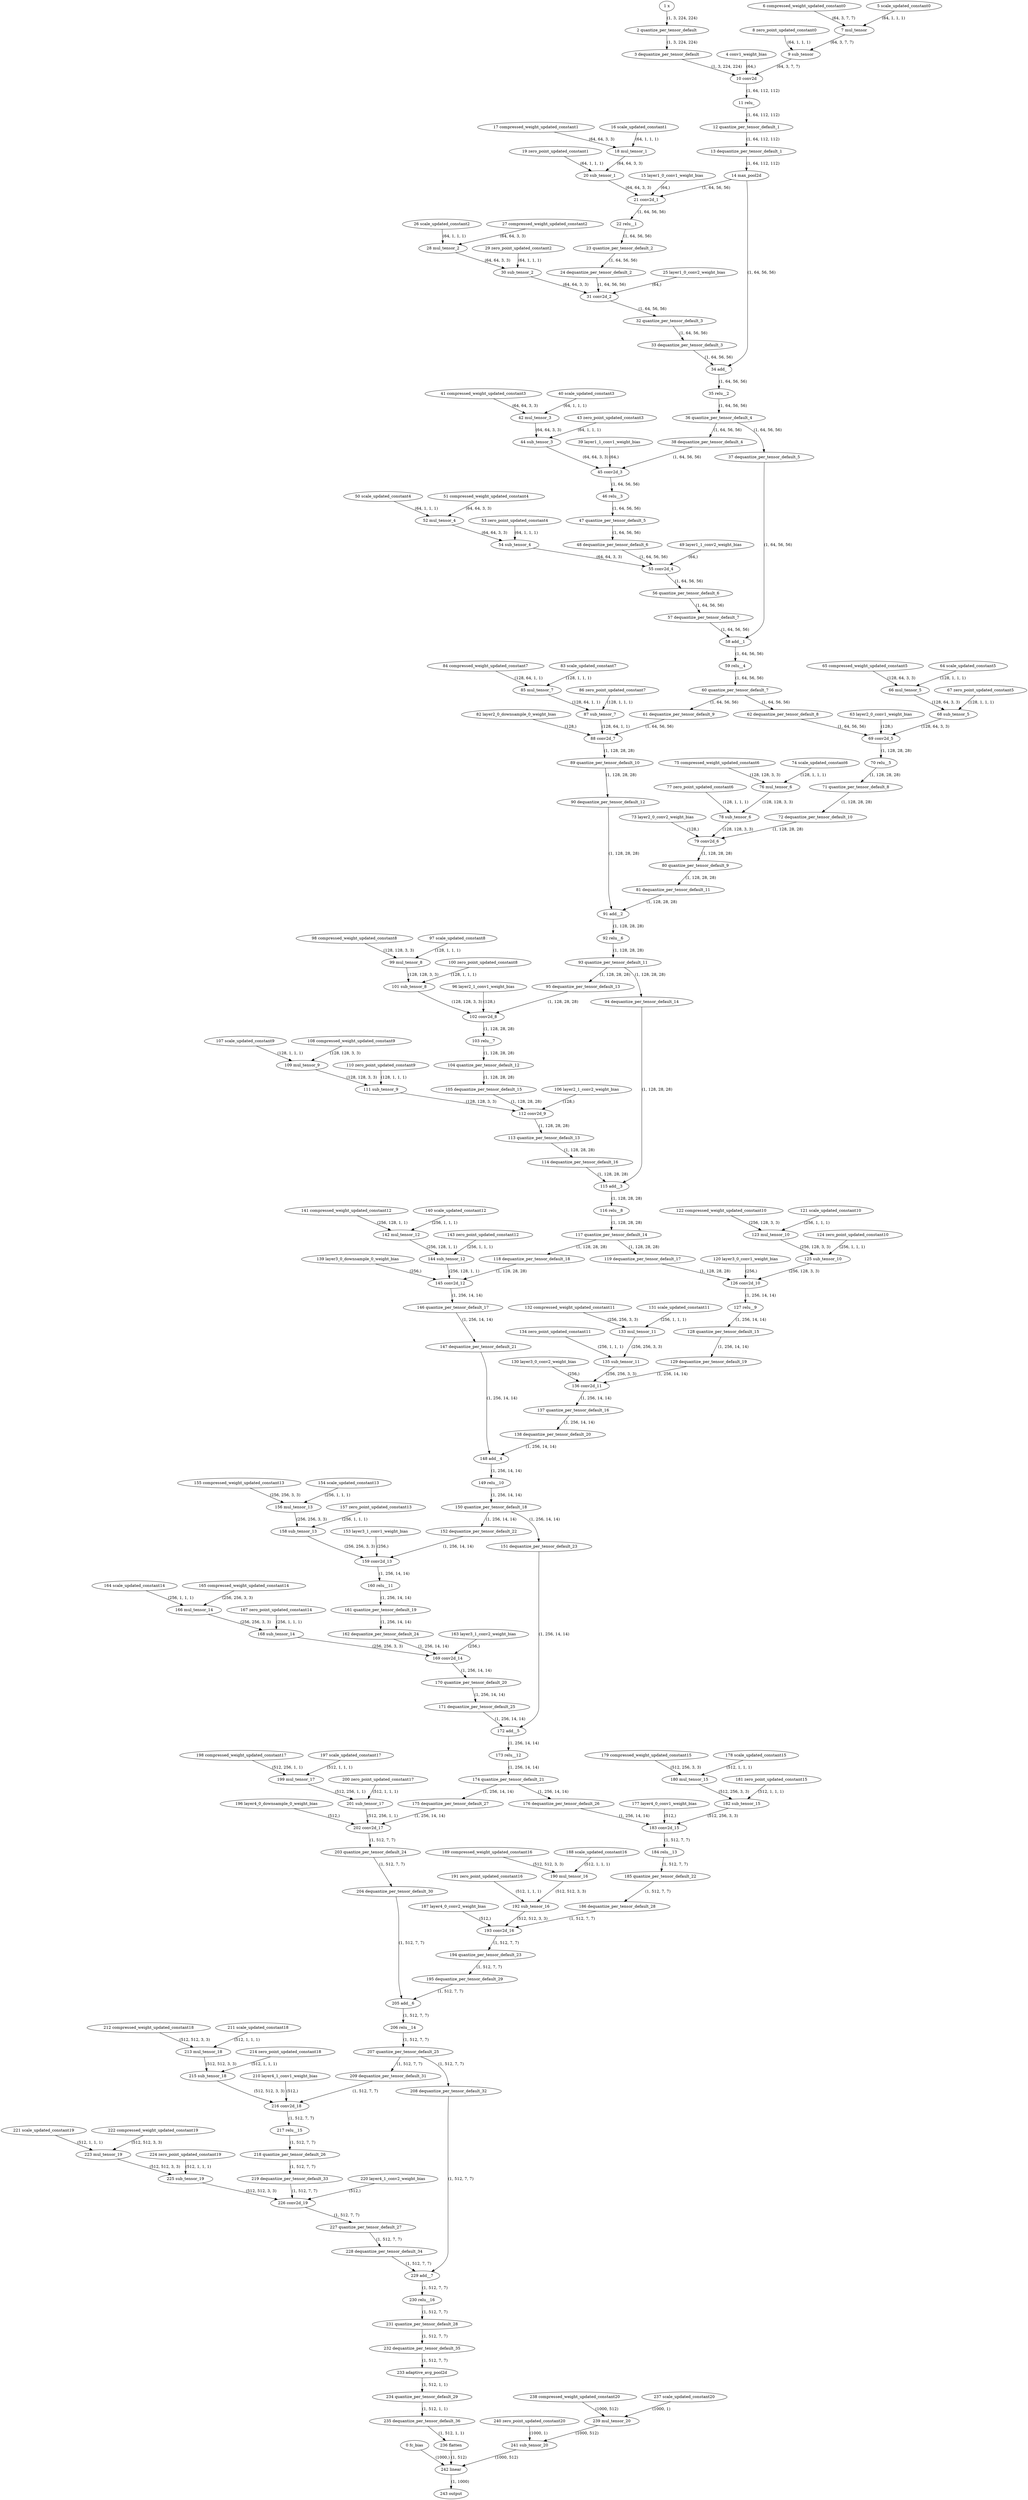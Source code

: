 strict digraph  {
"0 fc_bias" [id=0, type=get_attr];
"1 x" [id=1, type=input];
"2 quantize_per_tensor_default" [id=2, type=quantize_per_tensor];
"3 dequantize_per_tensor_default" [id=3, type=dequantize_per_tensor];
"4 conv1_weight_bias" [id=4, type=get_attr];
"5 scale_updated_constant0" [id=5, type=get_attr];
"6 compressed_weight_updated_constant0" [id=6, type=get_attr];
"7 mul_tensor" [id=7, type=mul];
"8 zero_point_updated_constant0" [id=8, type=get_attr];
"9 sub_tensor" [id=9, type=sub];
"10 conv2d" [id=10, type=conv2d];
"11 relu_" [id=11, type=relu_];
"12 quantize_per_tensor_default_1" [id=12, type=quantize_per_tensor];
"13 dequantize_per_tensor_default_1" [id=13, type=dequantize_per_tensor];
"14 max_pool2d" [id=14, type=max_pool2d];
"15 layer1_0_conv1_weight_bias" [id=15, type=get_attr];
"16 scale_updated_constant1" [id=16, type=get_attr];
"17 compressed_weight_updated_constant1" [id=17, type=get_attr];
"18 mul_tensor_1" [id=18, type=mul];
"19 zero_point_updated_constant1" [id=19, type=get_attr];
"20 sub_tensor_1" [id=20, type=sub];
"21 conv2d_1" [id=21, type=conv2d];
"22 relu__1" [id=22, type=relu_];
"23 quantize_per_tensor_default_2" [id=23, type=quantize_per_tensor];
"24 dequantize_per_tensor_default_2" [id=24, type=dequantize_per_tensor];
"25 layer1_0_conv2_weight_bias" [id=25, type=get_attr];
"26 scale_updated_constant2" [id=26, type=get_attr];
"27 compressed_weight_updated_constant2" [id=27, type=get_attr];
"28 mul_tensor_2" [id=28, type=mul];
"29 zero_point_updated_constant2" [id=29, type=get_attr];
"30 sub_tensor_2" [id=30, type=sub];
"31 conv2d_2" [id=31, type=conv2d];
"32 quantize_per_tensor_default_3" [id=32, type=quantize_per_tensor];
"33 dequantize_per_tensor_default_3" [id=33, type=dequantize_per_tensor];
"34 add_" [id=34, type=add_];
"35 relu__2" [id=35, type=relu_];
"36 quantize_per_tensor_default_4" [id=36, type=quantize_per_tensor];
"37 dequantize_per_tensor_default_5" [id=37, type=dequantize_per_tensor];
"38 dequantize_per_tensor_default_4" [id=38, type=dequantize_per_tensor];
"39 layer1_1_conv1_weight_bias" [id=39, type=get_attr];
"40 scale_updated_constant3" [id=40, type=get_attr];
"41 compressed_weight_updated_constant3" [id=41, type=get_attr];
"42 mul_tensor_3" [id=42, type=mul];
"43 zero_point_updated_constant3" [id=43, type=get_attr];
"44 sub_tensor_3" [id=44, type=sub];
"45 conv2d_3" [id=45, type=conv2d];
"46 relu__3" [id=46, type=relu_];
"47 quantize_per_tensor_default_5" [id=47, type=quantize_per_tensor];
"48 dequantize_per_tensor_default_6" [id=48, type=dequantize_per_tensor];
"49 layer1_1_conv2_weight_bias" [id=49, type=get_attr];
"50 scale_updated_constant4" [id=50, type=get_attr];
"51 compressed_weight_updated_constant4" [id=51, type=get_attr];
"52 mul_tensor_4" [id=52, type=mul];
"53 zero_point_updated_constant4" [id=53, type=get_attr];
"54 sub_tensor_4" [id=54, type=sub];
"55 conv2d_4" [id=55, type=conv2d];
"56 quantize_per_tensor_default_6" [id=56, type=quantize_per_tensor];
"57 dequantize_per_tensor_default_7" [id=57, type=dequantize_per_tensor];
"58 add__1" [id=58, type=add_];
"59 relu__4" [id=59, type=relu_];
"60 quantize_per_tensor_default_7" [id=60, type=quantize_per_tensor];
"61 dequantize_per_tensor_default_9" [id=61, type=dequantize_per_tensor];
"62 dequantize_per_tensor_default_8" [id=62, type=dequantize_per_tensor];
"63 layer2_0_conv1_weight_bias" [id=63, type=get_attr];
"64 scale_updated_constant5" [id=64, type=get_attr];
"65 compressed_weight_updated_constant5" [id=65, type=get_attr];
"66 mul_tensor_5" [id=66, type=mul];
"67 zero_point_updated_constant5" [id=67, type=get_attr];
"68 sub_tensor_5" [id=68, type=sub];
"69 conv2d_5" [id=69, type=conv2d];
"70 relu__5" [id=70, type=relu_];
"71 quantize_per_tensor_default_8" [id=71, type=quantize_per_tensor];
"72 dequantize_per_tensor_default_10" [id=72, type=dequantize_per_tensor];
"73 layer2_0_conv2_weight_bias" [id=73, type=get_attr];
"74 scale_updated_constant6" [id=74, type=get_attr];
"75 compressed_weight_updated_constant6" [id=75, type=get_attr];
"76 mul_tensor_6" [id=76, type=mul];
"77 zero_point_updated_constant6" [id=77, type=get_attr];
"78 sub_tensor_6" [id=78, type=sub];
"79 conv2d_6" [id=79, type=conv2d];
"80 quantize_per_tensor_default_9" [id=80, type=quantize_per_tensor];
"81 dequantize_per_tensor_default_11" [id=81, type=dequantize_per_tensor];
"82 layer2_0_downsample_0_weight_bias" [id=82, type=get_attr];
"83 scale_updated_constant7" [id=83, type=get_attr];
"84 compressed_weight_updated_constant7" [id=84, type=get_attr];
"85 mul_tensor_7" [id=85, type=mul];
"86 zero_point_updated_constant7" [id=86, type=get_attr];
"87 sub_tensor_7" [id=87, type=sub];
"88 conv2d_7" [id=88, type=conv2d];
"89 quantize_per_tensor_default_10" [id=89, type=quantize_per_tensor];
"90 dequantize_per_tensor_default_12" [id=90, type=dequantize_per_tensor];
"91 add__2" [id=91, type=add_];
"92 relu__6" [id=92, type=relu_];
"93 quantize_per_tensor_default_11" [id=93, type=quantize_per_tensor];
"94 dequantize_per_tensor_default_14" [id=94, type=dequantize_per_tensor];
"95 dequantize_per_tensor_default_13" [id=95, type=dequantize_per_tensor];
"96 layer2_1_conv1_weight_bias" [id=96, type=get_attr];
"97 scale_updated_constant8" [id=97, type=get_attr];
"98 compressed_weight_updated_constant8" [id=98, type=get_attr];
"99 mul_tensor_8" [id=99, type=mul];
"100 zero_point_updated_constant8" [id=100, type=get_attr];
"101 sub_tensor_8" [id=101, type=sub];
"102 conv2d_8" [id=102, type=conv2d];
"103 relu__7" [id=103, type=relu_];
"104 quantize_per_tensor_default_12" [id=104, type=quantize_per_tensor];
"105 dequantize_per_tensor_default_15" [id=105, type=dequantize_per_tensor];
"106 layer2_1_conv2_weight_bias" [id=106, type=get_attr];
"107 scale_updated_constant9" [id=107, type=get_attr];
"108 compressed_weight_updated_constant9" [id=108, type=get_attr];
"109 mul_tensor_9" [id=109, type=mul];
"110 zero_point_updated_constant9" [id=110, type=get_attr];
"111 sub_tensor_9" [id=111, type=sub];
"112 conv2d_9" [id=112, type=conv2d];
"113 quantize_per_tensor_default_13" [id=113, type=quantize_per_tensor];
"114 dequantize_per_tensor_default_16" [id=114, type=dequantize_per_tensor];
"115 add__3" [id=115, type=add_];
"116 relu__8" [id=116, type=relu_];
"117 quantize_per_tensor_default_14" [id=117, type=quantize_per_tensor];
"118 dequantize_per_tensor_default_18" [id=118, type=dequantize_per_tensor];
"119 dequantize_per_tensor_default_17" [id=119, type=dequantize_per_tensor];
"120 layer3_0_conv1_weight_bias" [id=120, type=get_attr];
"121 scale_updated_constant10" [id=121, type=get_attr];
"122 compressed_weight_updated_constant10" [id=122, type=get_attr];
"123 mul_tensor_10" [id=123, type=mul];
"124 zero_point_updated_constant10" [id=124, type=get_attr];
"125 sub_tensor_10" [id=125, type=sub];
"126 conv2d_10" [id=126, type=conv2d];
"127 relu__9" [id=127, type=relu_];
"128 quantize_per_tensor_default_15" [id=128, type=quantize_per_tensor];
"129 dequantize_per_tensor_default_19" [id=129, type=dequantize_per_tensor];
"130 layer3_0_conv2_weight_bias" [id=130, type=get_attr];
"131 scale_updated_constant11" [id=131, type=get_attr];
"132 compressed_weight_updated_constant11" [id=132, type=get_attr];
"133 mul_tensor_11" [id=133, type=mul];
"134 zero_point_updated_constant11" [id=134, type=get_attr];
"135 sub_tensor_11" [id=135, type=sub];
"136 conv2d_11" [id=136, type=conv2d];
"137 quantize_per_tensor_default_16" [id=137, type=quantize_per_tensor];
"138 dequantize_per_tensor_default_20" [id=138, type=dequantize_per_tensor];
"139 layer3_0_downsample_0_weight_bias" [id=139, type=get_attr];
"140 scale_updated_constant12" [id=140, type=get_attr];
"141 compressed_weight_updated_constant12" [id=141, type=get_attr];
"142 mul_tensor_12" [id=142, type=mul];
"143 zero_point_updated_constant12" [id=143, type=get_attr];
"144 sub_tensor_12" [id=144, type=sub];
"145 conv2d_12" [id=145, type=conv2d];
"146 quantize_per_tensor_default_17" [id=146, type=quantize_per_tensor];
"147 dequantize_per_tensor_default_21" [id=147, type=dequantize_per_tensor];
"148 add__4" [id=148, type=add_];
"149 relu__10" [id=149, type=relu_];
"150 quantize_per_tensor_default_18" [id=150, type=quantize_per_tensor];
"151 dequantize_per_tensor_default_23" [id=151, type=dequantize_per_tensor];
"152 dequantize_per_tensor_default_22" [id=152, type=dequantize_per_tensor];
"153 layer3_1_conv1_weight_bias" [id=153, type=get_attr];
"154 scale_updated_constant13" [id=154, type=get_attr];
"155 compressed_weight_updated_constant13" [id=155, type=get_attr];
"156 mul_tensor_13" [id=156, type=mul];
"157 zero_point_updated_constant13" [id=157, type=get_attr];
"158 sub_tensor_13" [id=158, type=sub];
"159 conv2d_13" [id=159, type=conv2d];
"160 relu__11" [id=160, type=relu_];
"161 quantize_per_tensor_default_19" [id=161, type=quantize_per_tensor];
"162 dequantize_per_tensor_default_24" [id=162, type=dequantize_per_tensor];
"163 layer3_1_conv2_weight_bias" [id=163, type=get_attr];
"164 scale_updated_constant14" [id=164, type=get_attr];
"165 compressed_weight_updated_constant14" [id=165, type=get_attr];
"166 mul_tensor_14" [id=166, type=mul];
"167 zero_point_updated_constant14" [id=167, type=get_attr];
"168 sub_tensor_14" [id=168, type=sub];
"169 conv2d_14" [id=169, type=conv2d];
"170 quantize_per_tensor_default_20" [id=170, type=quantize_per_tensor];
"171 dequantize_per_tensor_default_25" [id=171, type=dequantize_per_tensor];
"172 add__5" [id=172, type=add_];
"173 relu__12" [id=173, type=relu_];
"174 quantize_per_tensor_default_21" [id=174, type=quantize_per_tensor];
"175 dequantize_per_tensor_default_27" [id=175, type=dequantize_per_tensor];
"176 dequantize_per_tensor_default_26" [id=176, type=dequantize_per_tensor];
"177 layer4_0_conv1_weight_bias" [id=177, type=get_attr];
"178 scale_updated_constant15" [id=178, type=get_attr];
"179 compressed_weight_updated_constant15" [id=179, type=get_attr];
"180 mul_tensor_15" [id=180, type=mul];
"181 zero_point_updated_constant15" [id=181, type=get_attr];
"182 sub_tensor_15" [id=182, type=sub];
"183 conv2d_15" [id=183, type=conv2d];
"184 relu__13" [id=184, type=relu_];
"185 quantize_per_tensor_default_22" [id=185, type=quantize_per_tensor];
"186 dequantize_per_tensor_default_28" [id=186, type=dequantize_per_tensor];
"187 layer4_0_conv2_weight_bias" [id=187, type=get_attr];
"188 scale_updated_constant16" [id=188, type=get_attr];
"189 compressed_weight_updated_constant16" [id=189, type=get_attr];
"190 mul_tensor_16" [id=190, type=mul];
"191 zero_point_updated_constant16" [id=191, type=get_attr];
"192 sub_tensor_16" [id=192, type=sub];
"193 conv2d_16" [id=193, type=conv2d];
"194 quantize_per_tensor_default_23" [id=194, type=quantize_per_tensor];
"195 dequantize_per_tensor_default_29" [id=195, type=dequantize_per_tensor];
"196 layer4_0_downsample_0_weight_bias" [id=196, type=get_attr];
"197 scale_updated_constant17" [id=197, type=get_attr];
"198 compressed_weight_updated_constant17" [id=198, type=get_attr];
"199 mul_tensor_17" [id=199, type=mul];
"200 zero_point_updated_constant17" [id=200, type=get_attr];
"201 sub_tensor_17" [id=201, type=sub];
"202 conv2d_17" [id=202, type=conv2d];
"203 quantize_per_tensor_default_24" [id=203, type=quantize_per_tensor];
"204 dequantize_per_tensor_default_30" [id=204, type=dequantize_per_tensor];
"205 add__6" [id=205, type=add_];
"206 relu__14" [id=206, type=relu_];
"207 quantize_per_tensor_default_25" [id=207, type=quantize_per_tensor];
"208 dequantize_per_tensor_default_32" [id=208, type=dequantize_per_tensor];
"209 dequantize_per_tensor_default_31" [id=209, type=dequantize_per_tensor];
"210 layer4_1_conv1_weight_bias" [id=210, type=get_attr];
"211 scale_updated_constant18" [id=211, type=get_attr];
"212 compressed_weight_updated_constant18" [id=212, type=get_attr];
"213 mul_tensor_18" [id=213, type=mul];
"214 zero_point_updated_constant18" [id=214, type=get_attr];
"215 sub_tensor_18" [id=215, type=sub];
"216 conv2d_18" [id=216, type=conv2d];
"217 relu__15" [id=217, type=relu_];
"218 quantize_per_tensor_default_26" [id=218, type=quantize_per_tensor];
"219 dequantize_per_tensor_default_33" [id=219, type=dequantize_per_tensor];
"220 layer4_1_conv2_weight_bias" [id=220, type=get_attr];
"221 scale_updated_constant19" [id=221, type=get_attr];
"222 compressed_weight_updated_constant19" [id=222, type=get_attr];
"223 mul_tensor_19" [id=223, type=mul];
"224 zero_point_updated_constant19" [id=224, type=get_attr];
"225 sub_tensor_19" [id=225, type=sub];
"226 conv2d_19" [id=226, type=conv2d];
"227 quantize_per_tensor_default_27" [id=227, type=quantize_per_tensor];
"228 dequantize_per_tensor_default_34" [id=228, type=dequantize_per_tensor];
"229 add__7" [id=229, type=add_];
"230 relu__16" [id=230, type=relu_];
"231 quantize_per_tensor_default_28" [id=231, type=quantize_per_tensor];
"232 dequantize_per_tensor_default_35" [id=232, type=dequantize_per_tensor];
"233 adaptive_avg_pool2d" [id=233, type=adaptive_avg_pool2d];
"234 quantize_per_tensor_default_29" [id=234, type=quantize_per_tensor];
"235 dequantize_per_tensor_default_36" [id=235, type=dequantize_per_tensor];
"236 flatten" [id=236, type=flatten];
"237 scale_updated_constant20" [id=237, type=get_attr];
"238 compressed_weight_updated_constant20" [id=238, type=get_attr];
"239 mul_tensor_20" [id=239, type=mul];
"240 zero_point_updated_constant20" [id=240, type=get_attr];
"241 sub_tensor_20" [id=241, type=sub];
"242 linear" [id=242, type=linear];
"243 output" [id=243, type=output];
"0 fc_bias" -> "242 linear"  [label="(1000,)", style=solid];
"1 x" -> "2 quantize_per_tensor_default"  [label="(1, 3, 224, 224)", style=solid];
"2 quantize_per_tensor_default" -> "3 dequantize_per_tensor_default"  [label="(1, 3, 224, 224)", style=solid];
"3 dequantize_per_tensor_default" -> "10 conv2d"  [label="(1, 3, 224, 224)", style=solid];
"4 conv1_weight_bias" -> "10 conv2d"  [label="(64,)", style=solid];
"5 scale_updated_constant0" -> "7 mul_tensor"  [label="(64, 1, 1, 1)", style=solid];
"6 compressed_weight_updated_constant0" -> "7 mul_tensor"  [label="(64, 3, 7, 7)", style=solid];
"7 mul_tensor" -> "9 sub_tensor"  [label="(64, 3, 7, 7)", style=solid];
"8 zero_point_updated_constant0" -> "9 sub_tensor"  [label="(64, 1, 1, 1)", style=solid];
"9 sub_tensor" -> "10 conv2d"  [label="(64, 3, 7, 7)", style=solid];
"10 conv2d" -> "11 relu_"  [label="(1, 64, 112, 112)", style=solid];
"11 relu_" -> "12 quantize_per_tensor_default_1"  [label="(1, 64, 112, 112)", style=solid];
"12 quantize_per_tensor_default_1" -> "13 dequantize_per_tensor_default_1"  [label="(1, 64, 112, 112)", style=solid];
"13 dequantize_per_tensor_default_1" -> "14 max_pool2d"  [label="(1, 64, 112, 112)", style=solid];
"14 max_pool2d" -> "21 conv2d_1"  [label="(1, 64, 56, 56)", style=solid];
"14 max_pool2d" -> "34 add_"  [label="(1, 64, 56, 56)", style=solid];
"15 layer1_0_conv1_weight_bias" -> "21 conv2d_1"  [label="(64,)", style=solid];
"16 scale_updated_constant1" -> "18 mul_tensor_1"  [label="(64, 1, 1, 1)", style=solid];
"17 compressed_weight_updated_constant1" -> "18 mul_tensor_1"  [label="(64, 64, 3, 3)", style=solid];
"18 mul_tensor_1" -> "20 sub_tensor_1"  [label="(64, 64, 3, 3)", style=solid];
"19 zero_point_updated_constant1" -> "20 sub_tensor_1"  [label="(64, 1, 1, 1)", style=solid];
"20 sub_tensor_1" -> "21 conv2d_1"  [label="(64, 64, 3, 3)", style=solid];
"21 conv2d_1" -> "22 relu__1"  [label="(1, 64, 56, 56)", style=solid];
"22 relu__1" -> "23 quantize_per_tensor_default_2"  [label="(1, 64, 56, 56)", style=solid];
"23 quantize_per_tensor_default_2" -> "24 dequantize_per_tensor_default_2"  [label="(1, 64, 56, 56)", style=solid];
"24 dequantize_per_tensor_default_2" -> "31 conv2d_2"  [label="(1, 64, 56, 56)", style=solid];
"25 layer1_0_conv2_weight_bias" -> "31 conv2d_2"  [label="(64,)", style=solid];
"26 scale_updated_constant2" -> "28 mul_tensor_2"  [label="(64, 1, 1, 1)", style=solid];
"27 compressed_weight_updated_constant2" -> "28 mul_tensor_2"  [label="(64, 64, 3, 3)", style=solid];
"28 mul_tensor_2" -> "30 sub_tensor_2"  [label="(64, 64, 3, 3)", style=solid];
"29 zero_point_updated_constant2" -> "30 sub_tensor_2"  [label="(64, 1, 1, 1)", style=solid];
"30 sub_tensor_2" -> "31 conv2d_2"  [label="(64, 64, 3, 3)", style=solid];
"31 conv2d_2" -> "32 quantize_per_tensor_default_3"  [label="(1, 64, 56, 56)", style=solid];
"32 quantize_per_tensor_default_3" -> "33 dequantize_per_tensor_default_3"  [label="(1, 64, 56, 56)", style=solid];
"33 dequantize_per_tensor_default_3" -> "34 add_"  [label="(1, 64, 56, 56)", style=solid];
"34 add_" -> "35 relu__2"  [label="(1, 64, 56, 56)", style=solid];
"35 relu__2" -> "36 quantize_per_tensor_default_4"  [label="(1, 64, 56, 56)", style=solid];
"36 quantize_per_tensor_default_4" -> "37 dequantize_per_tensor_default_5"  [label="(1, 64, 56, 56)", style=solid];
"36 quantize_per_tensor_default_4" -> "38 dequantize_per_tensor_default_4"  [label="(1, 64, 56, 56)", style=solid];
"37 dequantize_per_tensor_default_5" -> "58 add__1"  [label="(1, 64, 56, 56)", style=solid];
"38 dequantize_per_tensor_default_4" -> "45 conv2d_3"  [label="(1, 64, 56, 56)", style=solid];
"39 layer1_1_conv1_weight_bias" -> "45 conv2d_3"  [label="(64,)", style=solid];
"40 scale_updated_constant3" -> "42 mul_tensor_3"  [label="(64, 1, 1, 1)", style=solid];
"41 compressed_weight_updated_constant3" -> "42 mul_tensor_3"  [label="(64, 64, 3, 3)", style=solid];
"42 mul_tensor_3" -> "44 sub_tensor_3"  [label="(64, 64, 3, 3)", style=solid];
"43 zero_point_updated_constant3" -> "44 sub_tensor_3"  [label="(64, 1, 1, 1)", style=solid];
"44 sub_tensor_3" -> "45 conv2d_3"  [label="(64, 64, 3, 3)", style=solid];
"45 conv2d_3" -> "46 relu__3"  [label="(1, 64, 56, 56)", style=solid];
"46 relu__3" -> "47 quantize_per_tensor_default_5"  [label="(1, 64, 56, 56)", style=solid];
"47 quantize_per_tensor_default_5" -> "48 dequantize_per_tensor_default_6"  [label="(1, 64, 56, 56)", style=solid];
"48 dequantize_per_tensor_default_6" -> "55 conv2d_4"  [label="(1, 64, 56, 56)", style=solid];
"49 layer1_1_conv2_weight_bias" -> "55 conv2d_4"  [label="(64,)", style=solid];
"50 scale_updated_constant4" -> "52 mul_tensor_4"  [label="(64, 1, 1, 1)", style=solid];
"51 compressed_weight_updated_constant4" -> "52 mul_tensor_4"  [label="(64, 64, 3, 3)", style=solid];
"52 mul_tensor_4" -> "54 sub_tensor_4"  [label="(64, 64, 3, 3)", style=solid];
"53 zero_point_updated_constant4" -> "54 sub_tensor_4"  [label="(64, 1, 1, 1)", style=solid];
"54 sub_tensor_4" -> "55 conv2d_4"  [label="(64, 64, 3, 3)", style=solid];
"55 conv2d_4" -> "56 quantize_per_tensor_default_6"  [label="(1, 64, 56, 56)", style=solid];
"56 quantize_per_tensor_default_6" -> "57 dequantize_per_tensor_default_7"  [label="(1, 64, 56, 56)", style=solid];
"57 dequantize_per_tensor_default_7" -> "58 add__1"  [label="(1, 64, 56, 56)", style=solid];
"58 add__1" -> "59 relu__4"  [label="(1, 64, 56, 56)", style=solid];
"59 relu__4" -> "60 quantize_per_tensor_default_7"  [label="(1, 64, 56, 56)", style=solid];
"60 quantize_per_tensor_default_7" -> "61 dequantize_per_tensor_default_9"  [label="(1, 64, 56, 56)", style=solid];
"60 quantize_per_tensor_default_7" -> "62 dequantize_per_tensor_default_8"  [label="(1, 64, 56, 56)", style=solid];
"61 dequantize_per_tensor_default_9" -> "88 conv2d_7"  [label="(1, 64, 56, 56)", style=solid];
"62 dequantize_per_tensor_default_8" -> "69 conv2d_5"  [label="(1, 64, 56, 56)", style=solid];
"63 layer2_0_conv1_weight_bias" -> "69 conv2d_5"  [label="(128,)", style=solid];
"64 scale_updated_constant5" -> "66 mul_tensor_5"  [label="(128, 1, 1, 1)", style=solid];
"65 compressed_weight_updated_constant5" -> "66 mul_tensor_5"  [label="(128, 64, 3, 3)", style=solid];
"66 mul_tensor_5" -> "68 sub_tensor_5"  [label="(128, 64, 3, 3)", style=solid];
"67 zero_point_updated_constant5" -> "68 sub_tensor_5"  [label="(128, 1, 1, 1)", style=solid];
"68 sub_tensor_5" -> "69 conv2d_5"  [label="(128, 64, 3, 3)", style=solid];
"69 conv2d_5" -> "70 relu__5"  [label="(1, 128, 28, 28)", style=solid];
"70 relu__5" -> "71 quantize_per_tensor_default_8"  [label="(1, 128, 28, 28)", style=solid];
"71 quantize_per_tensor_default_8" -> "72 dequantize_per_tensor_default_10"  [label="(1, 128, 28, 28)", style=solid];
"72 dequantize_per_tensor_default_10" -> "79 conv2d_6"  [label="(1, 128, 28, 28)", style=solid];
"73 layer2_0_conv2_weight_bias" -> "79 conv2d_6"  [label="(128,)", style=solid];
"74 scale_updated_constant6" -> "76 mul_tensor_6"  [label="(128, 1, 1, 1)", style=solid];
"75 compressed_weight_updated_constant6" -> "76 mul_tensor_6"  [label="(128, 128, 3, 3)", style=solid];
"76 mul_tensor_6" -> "78 sub_tensor_6"  [label="(128, 128, 3, 3)", style=solid];
"77 zero_point_updated_constant6" -> "78 sub_tensor_6"  [label="(128, 1, 1, 1)", style=solid];
"78 sub_tensor_6" -> "79 conv2d_6"  [label="(128, 128, 3, 3)", style=solid];
"79 conv2d_6" -> "80 quantize_per_tensor_default_9"  [label="(1, 128, 28, 28)", style=solid];
"80 quantize_per_tensor_default_9" -> "81 dequantize_per_tensor_default_11"  [label="(1, 128, 28, 28)", style=solid];
"81 dequantize_per_tensor_default_11" -> "91 add__2"  [label="(1, 128, 28, 28)", style=solid];
"82 layer2_0_downsample_0_weight_bias" -> "88 conv2d_7"  [label="(128,)", style=solid];
"83 scale_updated_constant7" -> "85 mul_tensor_7"  [label="(128, 1, 1, 1)", style=solid];
"84 compressed_weight_updated_constant7" -> "85 mul_tensor_7"  [label="(128, 64, 1, 1)", style=solid];
"85 mul_tensor_7" -> "87 sub_tensor_7"  [label="(128, 64, 1, 1)", style=solid];
"86 zero_point_updated_constant7" -> "87 sub_tensor_7"  [label="(128, 1, 1, 1)", style=solid];
"87 sub_tensor_7" -> "88 conv2d_7"  [label="(128, 64, 1, 1)", style=solid];
"88 conv2d_7" -> "89 quantize_per_tensor_default_10"  [label="(1, 128, 28, 28)", style=solid];
"89 quantize_per_tensor_default_10" -> "90 dequantize_per_tensor_default_12"  [label="(1, 128, 28, 28)", style=solid];
"90 dequantize_per_tensor_default_12" -> "91 add__2"  [label="(1, 128, 28, 28)", style=solid];
"91 add__2" -> "92 relu__6"  [label="(1, 128, 28, 28)", style=solid];
"92 relu__6" -> "93 quantize_per_tensor_default_11"  [label="(1, 128, 28, 28)", style=solid];
"93 quantize_per_tensor_default_11" -> "94 dequantize_per_tensor_default_14"  [label="(1, 128, 28, 28)", style=solid];
"93 quantize_per_tensor_default_11" -> "95 dequantize_per_tensor_default_13"  [label="(1, 128, 28, 28)", style=solid];
"94 dequantize_per_tensor_default_14" -> "115 add__3"  [label="(1, 128, 28, 28)", style=solid];
"95 dequantize_per_tensor_default_13" -> "102 conv2d_8"  [label="(1, 128, 28, 28)", style=solid];
"96 layer2_1_conv1_weight_bias" -> "102 conv2d_8"  [label="(128,)", style=solid];
"97 scale_updated_constant8" -> "99 mul_tensor_8"  [label="(128, 1, 1, 1)", style=solid];
"98 compressed_weight_updated_constant8" -> "99 mul_tensor_8"  [label="(128, 128, 3, 3)", style=solid];
"99 mul_tensor_8" -> "101 sub_tensor_8"  [label="(128, 128, 3, 3)", style=solid];
"100 zero_point_updated_constant8" -> "101 sub_tensor_8"  [label="(128, 1, 1, 1)", style=solid];
"101 sub_tensor_8" -> "102 conv2d_8"  [label="(128, 128, 3, 3)", style=solid];
"102 conv2d_8" -> "103 relu__7"  [label="(1, 128, 28, 28)", style=solid];
"103 relu__7" -> "104 quantize_per_tensor_default_12"  [label="(1, 128, 28, 28)", style=solid];
"104 quantize_per_tensor_default_12" -> "105 dequantize_per_tensor_default_15"  [label="(1, 128, 28, 28)", style=solid];
"105 dequantize_per_tensor_default_15" -> "112 conv2d_9"  [label="(1, 128, 28, 28)", style=solid];
"106 layer2_1_conv2_weight_bias" -> "112 conv2d_9"  [label="(128,)", style=solid];
"107 scale_updated_constant9" -> "109 mul_tensor_9"  [label="(128, 1, 1, 1)", style=solid];
"108 compressed_weight_updated_constant9" -> "109 mul_tensor_9"  [label="(128, 128, 3, 3)", style=solid];
"109 mul_tensor_9" -> "111 sub_tensor_9"  [label="(128, 128, 3, 3)", style=solid];
"110 zero_point_updated_constant9" -> "111 sub_tensor_9"  [label="(128, 1, 1, 1)", style=solid];
"111 sub_tensor_9" -> "112 conv2d_9"  [label="(128, 128, 3, 3)", style=solid];
"112 conv2d_9" -> "113 quantize_per_tensor_default_13"  [label="(1, 128, 28, 28)", style=solid];
"113 quantize_per_tensor_default_13" -> "114 dequantize_per_tensor_default_16"  [label="(1, 128, 28, 28)", style=solid];
"114 dequantize_per_tensor_default_16" -> "115 add__3"  [label="(1, 128, 28, 28)", style=solid];
"115 add__3" -> "116 relu__8"  [label="(1, 128, 28, 28)", style=solid];
"116 relu__8" -> "117 quantize_per_tensor_default_14"  [label="(1, 128, 28, 28)", style=solid];
"117 quantize_per_tensor_default_14" -> "118 dequantize_per_tensor_default_18"  [label="(1, 128, 28, 28)", style=solid];
"117 quantize_per_tensor_default_14" -> "119 dequantize_per_tensor_default_17"  [label="(1, 128, 28, 28)", style=solid];
"118 dequantize_per_tensor_default_18" -> "145 conv2d_12"  [label="(1, 128, 28, 28)", style=solid];
"119 dequantize_per_tensor_default_17" -> "126 conv2d_10"  [label="(1, 128, 28, 28)", style=solid];
"120 layer3_0_conv1_weight_bias" -> "126 conv2d_10"  [label="(256,)", style=solid];
"121 scale_updated_constant10" -> "123 mul_tensor_10"  [label="(256, 1, 1, 1)", style=solid];
"122 compressed_weight_updated_constant10" -> "123 mul_tensor_10"  [label="(256, 128, 3, 3)", style=solid];
"123 mul_tensor_10" -> "125 sub_tensor_10"  [label="(256, 128, 3, 3)", style=solid];
"124 zero_point_updated_constant10" -> "125 sub_tensor_10"  [label="(256, 1, 1, 1)", style=solid];
"125 sub_tensor_10" -> "126 conv2d_10"  [label="(256, 128, 3, 3)", style=solid];
"126 conv2d_10" -> "127 relu__9"  [label="(1, 256, 14, 14)", style=solid];
"127 relu__9" -> "128 quantize_per_tensor_default_15"  [label="(1, 256, 14, 14)", style=solid];
"128 quantize_per_tensor_default_15" -> "129 dequantize_per_tensor_default_19"  [label="(1, 256, 14, 14)", style=solid];
"129 dequantize_per_tensor_default_19" -> "136 conv2d_11"  [label="(1, 256, 14, 14)", style=solid];
"130 layer3_0_conv2_weight_bias" -> "136 conv2d_11"  [label="(256,)", style=solid];
"131 scale_updated_constant11" -> "133 mul_tensor_11"  [label="(256, 1, 1, 1)", style=solid];
"132 compressed_weight_updated_constant11" -> "133 mul_tensor_11"  [label="(256, 256, 3, 3)", style=solid];
"133 mul_tensor_11" -> "135 sub_tensor_11"  [label="(256, 256, 3, 3)", style=solid];
"134 zero_point_updated_constant11" -> "135 sub_tensor_11"  [label="(256, 1, 1, 1)", style=solid];
"135 sub_tensor_11" -> "136 conv2d_11"  [label="(256, 256, 3, 3)", style=solid];
"136 conv2d_11" -> "137 quantize_per_tensor_default_16"  [label="(1, 256, 14, 14)", style=solid];
"137 quantize_per_tensor_default_16" -> "138 dequantize_per_tensor_default_20"  [label="(1, 256, 14, 14)", style=solid];
"138 dequantize_per_tensor_default_20" -> "148 add__4"  [label="(1, 256, 14, 14)", style=solid];
"139 layer3_0_downsample_0_weight_bias" -> "145 conv2d_12"  [label="(256,)", style=solid];
"140 scale_updated_constant12" -> "142 mul_tensor_12"  [label="(256, 1, 1, 1)", style=solid];
"141 compressed_weight_updated_constant12" -> "142 mul_tensor_12"  [label="(256, 128, 1, 1)", style=solid];
"142 mul_tensor_12" -> "144 sub_tensor_12"  [label="(256, 128, 1, 1)", style=solid];
"143 zero_point_updated_constant12" -> "144 sub_tensor_12"  [label="(256, 1, 1, 1)", style=solid];
"144 sub_tensor_12" -> "145 conv2d_12"  [label="(256, 128, 1, 1)", style=solid];
"145 conv2d_12" -> "146 quantize_per_tensor_default_17"  [label="(1, 256, 14, 14)", style=solid];
"146 quantize_per_tensor_default_17" -> "147 dequantize_per_tensor_default_21"  [label="(1, 256, 14, 14)", style=solid];
"147 dequantize_per_tensor_default_21" -> "148 add__4"  [label="(1, 256, 14, 14)", style=solid];
"148 add__4" -> "149 relu__10"  [label="(1, 256, 14, 14)", style=solid];
"149 relu__10" -> "150 quantize_per_tensor_default_18"  [label="(1, 256, 14, 14)", style=solid];
"150 quantize_per_tensor_default_18" -> "151 dequantize_per_tensor_default_23"  [label="(1, 256, 14, 14)", style=solid];
"150 quantize_per_tensor_default_18" -> "152 dequantize_per_tensor_default_22"  [label="(1, 256, 14, 14)", style=solid];
"151 dequantize_per_tensor_default_23" -> "172 add__5"  [label="(1, 256, 14, 14)", style=solid];
"152 dequantize_per_tensor_default_22" -> "159 conv2d_13"  [label="(1, 256, 14, 14)", style=solid];
"153 layer3_1_conv1_weight_bias" -> "159 conv2d_13"  [label="(256,)", style=solid];
"154 scale_updated_constant13" -> "156 mul_tensor_13"  [label="(256, 1, 1, 1)", style=solid];
"155 compressed_weight_updated_constant13" -> "156 mul_tensor_13"  [label="(256, 256, 3, 3)", style=solid];
"156 mul_tensor_13" -> "158 sub_tensor_13"  [label="(256, 256, 3, 3)", style=solid];
"157 zero_point_updated_constant13" -> "158 sub_tensor_13"  [label="(256, 1, 1, 1)", style=solid];
"158 sub_tensor_13" -> "159 conv2d_13"  [label="(256, 256, 3, 3)", style=solid];
"159 conv2d_13" -> "160 relu__11"  [label="(1, 256, 14, 14)", style=solid];
"160 relu__11" -> "161 quantize_per_tensor_default_19"  [label="(1, 256, 14, 14)", style=solid];
"161 quantize_per_tensor_default_19" -> "162 dequantize_per_tensor_default_24"  [label="(1, 256, 14, 14)", style=solid];
"162 dequantize_per_tensor_default_24" -> "169 conv2d_14"  [label="(1, 256, 14, 14)", style=solid];
"163 layer3_1_conv2_weight_bias" -> "169 conv2d_14"  [label="(256,)", style=solid];
"164 scale_updated_constant14" -> "166 mul_tensor_14"  [label="(256, 1, 1, 1)", style=solid];
"165 compressed_weight_updated_constant14" -> "166 mul_tensor_14"  [label="(256, 256, 3, 3)", style=solid];
"166 mul_tensor_14" -> "168 sub_tensor_14"  [label="(256, 256, 3, 3)", style=solid];
"167 zero_point_updated_constant14" -> "168 sub_tensor_14"  [label="(256, 1, 1, 1)", style=solid];
"168 sub_tensor_14" -> "169 conv2d_14"  [label="(256, 256, 3, 3)", style=solid];
"169 conv2d_14" -> "170 quantize_per_tensor_default_20"  [label="(1, 256, 14, 14)", style=solid];
"170 quantize_per_tensor_default_20" -> "171 dequantize_per_tensor_default_25"  [label="(1, 256, 14, 14)", style=solid];
"171 dequantize_per_tensor_default_25" -> "172 add__5"  [label="(1, 256, 14, 14)", style=solid];
"172 add__5" -> "173 relu__12"  [label="(1, 256, 14, 14)", style=solid];
"173 relu__12" -> "174 quantize_per_tensor_default_21"  [label="(1, 256, 14, 14)", style=solid];
"174 quantize_per_tensor_default_21" -> "175 dequantize_per_tensor_default_27"  [label="(1, 256, 14, 14)", style=solid];
"174 quantize_per_tensor_default_21" -> "176 dequantize_per_tensor_default_26"  [label="(1, 256, 14, 14)", style=solid];
"175 dequantize_per_tensor_default_27" -> "202 conv2d_17"  [label="(1, 256, 14, 14)", style=solid];
"176 dequantize_per_tensor_default_26" -> "183 conv2d_15"  [label="(1, 256, 14, 14)", style=solid];
"177 layer4_0_conv1_weight_bias" -> "183 conv2d_15"  [label="(512,)", style=solid];
"178 scale_updated_constant15" -> "180 mul_tensor_15"  [label="(512, 1, 1, 1)", style=solid];
"179 compressed_weight_updated_constant15" -> "180 mul_tensor_15"  [label="(512, 256, 3, 3)", style=solid];
"180 mul_tensor_15" -> "182 sub_tensor_15"  [label="(512, 256, 3, 3)", style=solid];
"181 zero_point_updated_constant15" -> "182 sub_tensor_15"  [label="(512, 1, 1, 1)", style=solid];
"182 sub_tensor_15" -> "183 conv2d_15"  [label="(512, 256, 3, 3)", style=solid];
"183 conv2d_15" -> "184 relu__13"  [label="(1, 512, 7, 7)", style=solid];
"184 relu__13" -> "185 quantize_per_tensor_default_22"  [label="(1, 512, 7, 7)", style=solid];
"185 quantize_per_tensor_default_22" -> "186 dequantize_per_tensor_default_28"  [label="(1, 512, 7, 7)", style=solid];
"186 dequantize_per_tensor_default_28" -> "193 conv2d_16"  [label="(1, 512, 7, 7)", style=solid];
"187 layer4_0_conv2_weight_bias" -> "193 conv2d_16"  [label="(512,)", style=solid];
"188 scale_updated_constant16" -> "190 mul_tensor_16"  [label="(512, 1, 1, 1)", style=solid];
"189 compressed_weight_updated_constant16" -> "190 mul_tensor_16"  [label="(512, 512, 3, 3)", style=solid];
"190 mul_tensor_16" -> "192 sub_tensor_16"  [label="(512, 512, 3, 3)", style=solid];
"191 zero_point_updated_constant16" -> "192 sub_tensor_16"  [label="(512, 1, 1, 1)", style=solid];
"192 sub_tensor_16" -> "193 conv2d_16"  [label="(512, 512, 3, 3)", style=solid];
"193 conv2d_16" -> "194 quantize_per_tensor_default_23"  [label="(1, 512, 7, 7)", style=solid];
"194 quantize_per_tensor_default_23" -> "195 dequantize_per_tensor_default_29"  [label="(1, 512, 7, 7)", style=solid];
"195 dequantize_per_tensor_default_29" -> "205 add__6"  [label="(1, 512, 7, 7)", style=solid];
"196 layer4_0_downsample_0_weight_bias" -> "202 conv2d_17"  [label="(512,)", style=solid];
"197 scale_updated_constant17" -> "199 mul_tensor_17"  [label="(512, 1, 1, 1)", style=solid];
"198 compressed_weight_updated_constant17" -> "199 mul_tensor_17"  [label="(512, 256, 1, 1)", style=solid];
"199 mul_tensor_17" -> "201 sub_tensor_17"  [label="(512, 256, 1, 1)", style=solid];
"200 zero_point_updated_constant17" -> "201 sub_tensor_17"  [label="(512, 1, 1, 1)", style=solid];
"201 sub_tensor_17" -> "202 conv2d_17"  [label="(512, 256, 1, 1)", style=solid];
"202 conv2d_17" -> "203 quantize_per_tensor_default_24"  [label="(1, 512, 7, 7)", style=solid];
"203 quantize_per_tensor_default_24" -> "204 dequantize_per_tensor_default_30"  [label="(1, 512, 7, 7)", style=solid];
"204 dequantize_per_tensor_default_30" -> "205 add__6"  [label="(1, 512, 7, 7)", style=solid];
"205 add__6" -> "206 relu__14"  [label="(1, 512, 7, 7)", style=solid];
"206 relu__14" -> "207 quantize_per_tensor_default_25"  [label="(1, 512, 7, 7)", style=solid];
"207 quantize_per_tensor_default_25" -> "208 dequantize_per_tensor_default_32"  [label="(1, 512, 7, 7)", style=solid];
"207 quantize_per_tensor_default_25" -> "209 dequantize_per_tensor_default_31"  [label="(1, 512, 7, 7)", style=solid];
"208 dequantize_per_tensor_default_32" -> "229 add__7"  [label="(1, 512, 7, 7)", style=solid];
"209 dequantize_per_tensor_default_31" -> "216 conv2d_18"  [label="(1, 512, 7, 7)", style=solid];
"210 layer4_1_conv1_weight_bias" -> "216 conv2d_18"  [label="(512,)", style=solid];
"211 scale_updated_constant18" -> "213 mul_tensor_18"  [label="(512, 1, 1, 1)", style=solid];
"212 compressed_weight_updated_constant18" -> "213 mul_tensor_18"  [label="(512, 512, 3, 3)", style=solid];
"213 mul_tensor_18" -> "215 sub_tensor_18"  [label="(512, 512, 3, 3)", style=solid];
"214 zero_point_updated_constant18" -> "215 sub_tensor_18"  [label="(512, 1, 1, 1)", style=solid];
"215 sub_tensor_18" -> "216 conv2d_18"  [label="(512, 512, 3, 3)", style=solid];
"216 conv2d_18" -> "217 relu__15"  [label="(1, 512, 7, 7)", style=solid];
"217 relu__15" -> "218 quantize_per_tensor_default_26"  [label="(1, 512, 7, 7)", style=solid];
"218 quantize_per_tensor_default_26" -> "219 dequantize_per_tensor_default_33"  [label="(1, 512, 7, 7)", style=solid];
"219 dequantize_per_tensor_default_33" -> "226 conv2d_19"  [label="(1, 512, 7, 7)", style=solid];
"220 layer4_1_conv2_weight_bias" -> "226 conv2d_19"  [label="(512,)", style=solid];
"221 scale_updated_constant19" -> "223 mul_tensor_19"  [label="(512, 1, 1, 1)", style=solid];
"222 compressed_weight_updated_constant19" -> "223 mul_tensor_19"  [label="(512, 512, 3, 3)", style=solid];
"223 mul_tensor_19" -> "225 sub_tensor_19"  [label="(512, 512, 3, 3)", style=solid];
"224 zero_point_updated_constant19" -> "225 sub_tensor_19"  [label="(512, 1, 1, 1)", style=solid];
"225 sub_tensor_19" -> "226 conv2d_19"  [label="(512, 512, 3, 3)", style=solid];
"226 conv2d_19" -> "227 quantize_per_tensor_default_27"  [label="(1, 512, 7, 7)", style=solid];
"227 quantize_per_tensor_default_27" -> "228 dequantize_per_tensor_default_34"  [label="(1, 512, 7, 7)", style=solid];
"228 dequantize_per_tensor_default_34" -> "229 add__7"  [label="(1, 512, 7, 7)", style=solid];
"229 add__7" -> "230 relu__16"  [label="(1, 512, 7, 7)", style=solid];
"230 relu__16" -> "231 quantize_per_tensor_default_28"  [label="(1, 512, 7, 7)", style=solid];
"231 quantize_per_tensor_default_28" -> "232 dequantize_per_tensor_default_35"  [label="(1, 512, 7, 7)", style=solid];
"232 dequantize_per_tensor_default_35" -> "233 adaptive_avg_pool2d"  [label="(1, 512, 7, 7)", style=solid];
"233 adaptive_avg_pool2d" -> "234 quantize_per_tensor_default_29"  [label="(1, 512, 1, 1)", style=solid];
"234 quantize_per_tensor_default_29" -> "235 dequantize_per_tensor_default_36"  [label="(1, 512, 1, 1)", style=solid];
"235 dequantize_per_tensor_default_36" -> "236 flatten"  [label="(1, 512, 1, 1)", style=solid];
"236 flatten" -> "242 linear"  [label="(1, 512)", style=solid];
"237 scale_updated_constant20" -> "239 mul_tensor_20"  [label="(1000, 1)", style=solid];
"238 compressed_weight_updated_constant20" -> "239 mul_tensor_20"  [label="(1000, 512)", style=solid];
"239 mul_tensor_20" -> "241 sub_tensor_20"  [label="(1000, 512)", style=solid];
"240 zero_point_updated_constant20" -> "241 sub_tensor_20"  [label="(1000, 1)", style=solid];
"241 sub_tensor_20" -> "242 linear"  [label="(1000, 512)", style=solid];
"242 linear" -> "243 output"  [label="(1, 1000)", style=solid];
}
